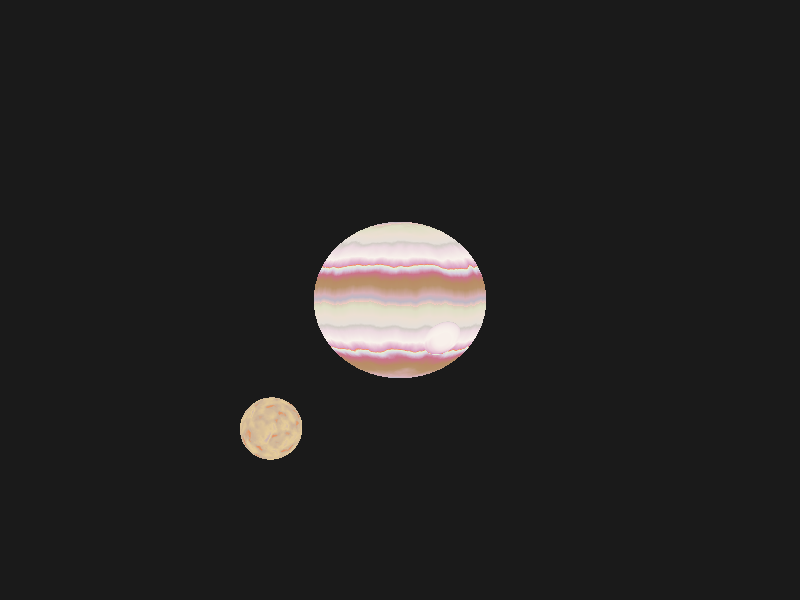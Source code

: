 /*Ryan C. had me thinking about this sort of thing with his planet post at p.b.i. so I figured I
might as well type up a pov script of what I had in mind too.  Not good up close, just a basic
concept.*/
// BEGIN
// Persistence of Vision Ray Tracer Scene Description File
// File: Jupiter0.pov
// Vers: 3.1
// Desc: Planet Jupiter look-alike, "black hole" warp pigment to simulate the Great Red Spot.
// Date: 2000.53
// Auth: Bob Hughes (no credit to me needed, you are welcome to this)
// Mail: persistenceofv@aol.com?Subject=Pov-Scene
// Note: this is NOT a representation of a realistic Jupiter, only example of such a planet.
//       the warp is placed (trial and error in this case) over a thin reddish line.
light_source { <25000,100,-10000>, 1.5}
camera {
  location  <0,0,-10>
  angle 50
  look_at   0
}
background{rgb .1}
// jupiter
sphere {0,1
       texture {
        pigment {gradient y turbulence .05 frequency -1
                 color_map {
                [0 color rgb <.85,.8,.725>] // poles
                [.05 color rgb <.875,.875,.775>]
                [.15 color rgb <.925,.875,.825>]
                [.25 color rgb <.9,.875,.85>]
                [.275 color rgb <.825,.8,.775>]
                [.33 color rgb <.925,.85,.875>]
                [.45 color rgb <.975,.95,.925>]
                [.54 color rgb <.85,.6,.75>]
                [.55 color rgb <.95,.55,.4>] // Great Red Spot
                [.56 color rgb <.9,.95,.85>]
                [.6 color rgb <.85,.8,.875>]
                [.65 color rgb <.8,.45,.55>]
                [.725 color rgb <.725,.55,.4>] // dark bands
                [.8 color rgb <.725,.575,.425>]
                [.9 color rgb <.85,.7,.725>]
                [.95 color rgb <.75,.725,.775>]
                [1 color rgb <.95,.8,.75>] // equator
                            } scale <.2,1,.2> rotate 15*y translate -.05*y
 warp {black_hole <.5,-.5,-.8>,.25 falloff .3 strength 1.2 turbulence 0 inverse}
                 }
 finish {ambient .03 diffuse .55 phong .075 phong_size 1.5 specular .025 roughness .01}
       }
 scale <1,.91,1>  // still of 1 POV unit size
}
// io
sphere {0,1
       texture {
        pigment {spotted turbulence .5 frequency -1
                 color_map {
                [0 color rgb <.8,.4,.5>]
                [.25 color rgb <.9,.6,.4>]
                [.33 color rgb <.8,.7,.6>]
                [.67 color rgb <.9,.8,.6>]
                [.9 color rgb <.8,.7,.7>]
                [1 color rgb <.9,.85,.8>]
                            } scale .25
 warp {black_hole <.25,.25,.5>,.125 falloff 2 strength 2 repeat <.1,.1,.1> turbulence .125 inverse}
                 }
 finish {ambient .06 diffuse .5 phong .05 phong_size 5 specular .025 roughness .025}
       }
 scale .018 translate <-.075,-.075,-9.5>
}
// END
// omniVerse http://users.aol.com/persistenceofv/all.htm
